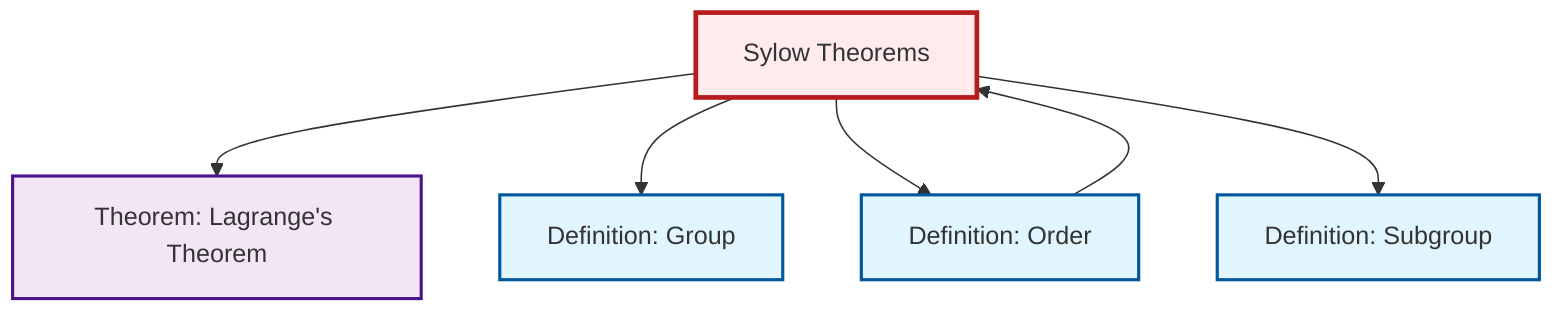 graph TD
    classDef definition fill:#e1f5fe,stroke:#01579b,stroke-width:2px
    classDef theorem fill:#f3e5f5,stroke:#4a148c,stroke-width:2px
    classDef axiom fill:#fff3e0,stroke:#e65100,stroke-width:2px
    classDef example fill:#e8f5e9,stroke:#1b5e20,stroke-width:2px
    classDef current fill:#ffebee,stroke:#b71c1c,stroke-width:3px
    def-group["Definition: Group"]:::definition
    thm-sylow["Sylow Theorems"]:::theorem
    def-order["Definition: Order"]:::definition
    thm-lagrange["Theorem: Lagrange's Theorem"]:::theorem
    def-subgroup["Definition: Subgroup"]:::definition
    thm-sylow --> thm-lagrange
    def-order --> thm-sylow
    thm-sylow --> def-group
    thm-sylow --> def-order
    thm-sylow --> def-subgroup
    class thm-sylow current